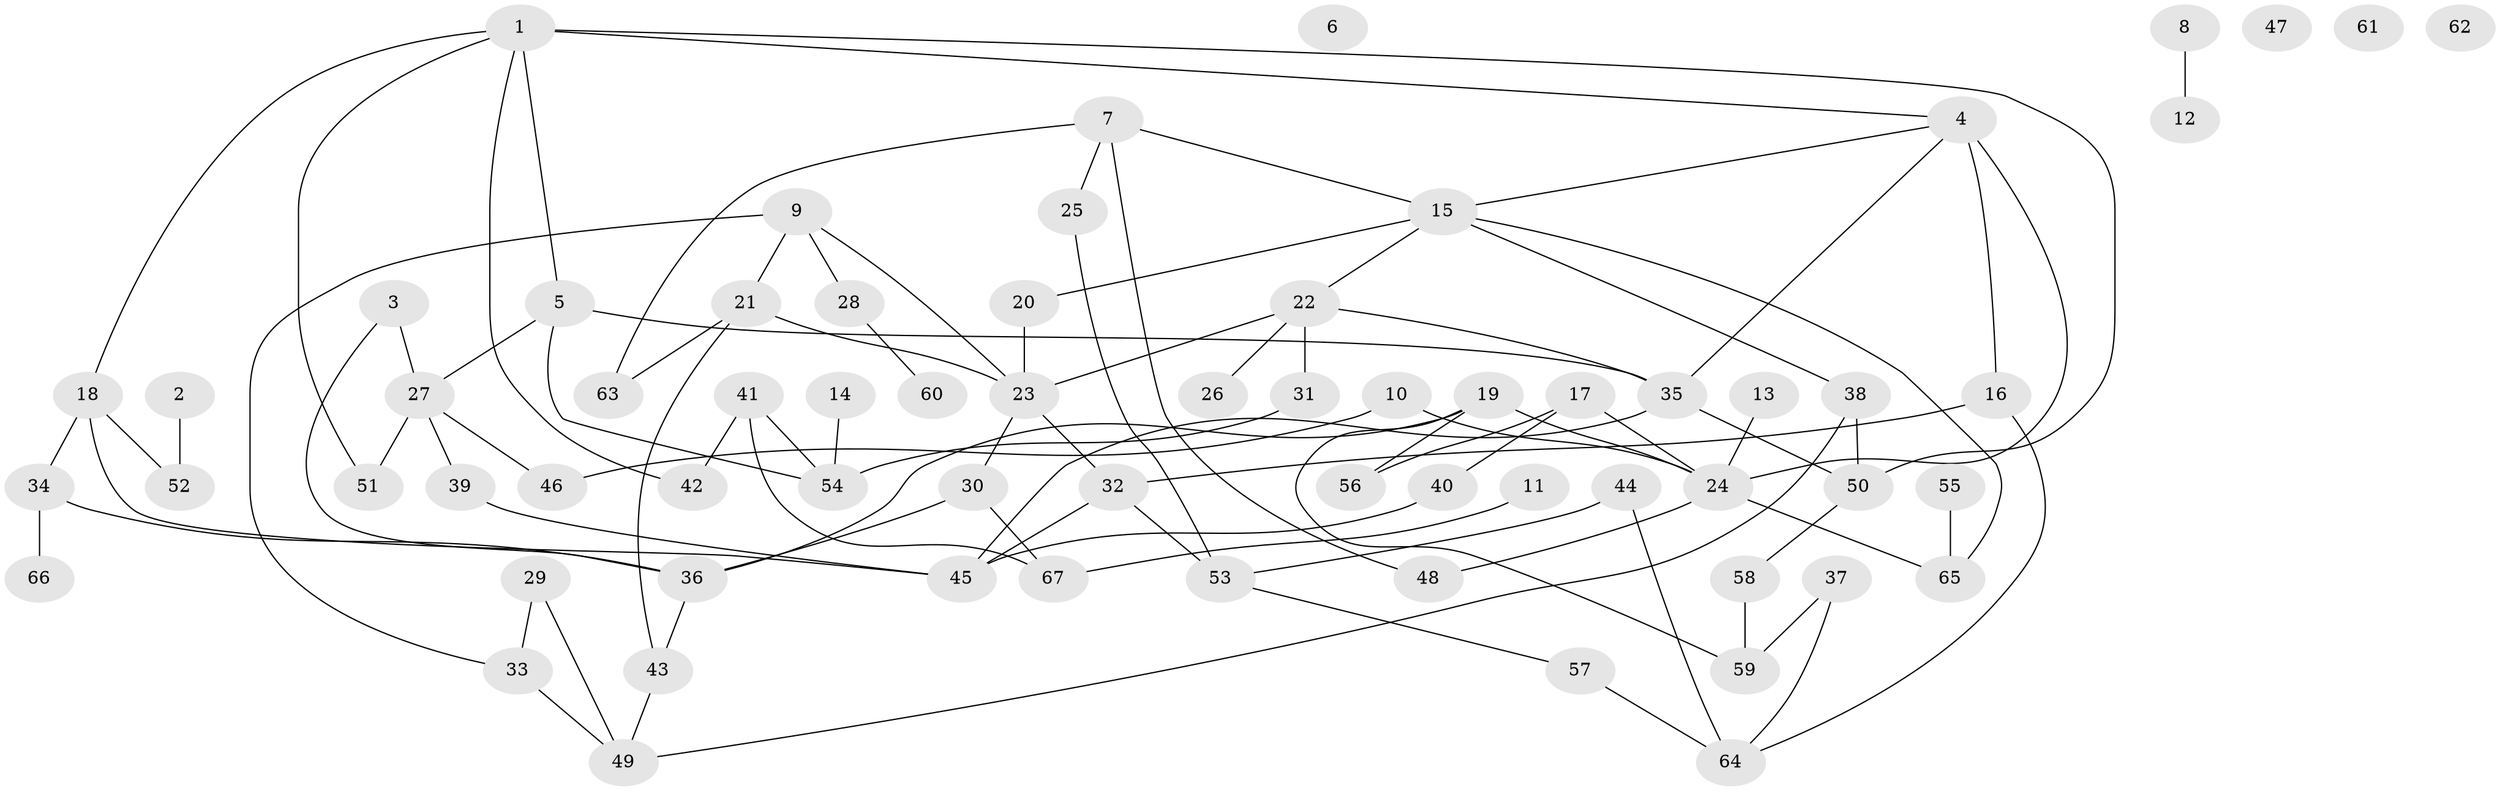 // Generated by graph-tools (version 1.1) at 2025/13/03/09/25 04:13:13]
// undirected, 67 vertices, 93 edges
graph export_dot {
graph [start="1"]
  node [color=gray90,style=filled];
  1;
  2;
  3;
  4;
  5;
  6;
  7;
  8;
  9;
  10;
  11;
  12;
  13;
  14;
  15;
  16;
  17;
  18;
  19;
  20;
  21;
  22;
  23;
  24;
  25;
  26;
  27;
  28;
  29;
  30;
  31;
  32;
  33;
  34;
  35;
  36;
  37;
  38;
  39;
  40;
  41;
  42;
  43;
  44;
  45;
  46;
  47;
  48;
  49;
  50;
  51;
  52;
  53;
  54;
  55;
  56;
  57;
  58;
  59;
  60;
  61;
  62;
  63;
  64;
  65;
  66;
  67;
  1 -- 4;
  1 -- 5;
  1 -- 18;
  1 -- 42;
  1 -- 50;
  1 -- 51;
  2 -- 52;
  3 -- 27;
  3 -- 36;
  4 -- 15;
  4 -- 16;
  4 -- 24;
  4 -- 35;
  5 -- 27;
  5 -- 35;
  5 -- 54;
  7 -- 15;
  7 -- 25;
  7 -- 48;
  7 -- 63;
  8 -- 12;
  9 -- 21;
  9 -- 23;
  9 -- 28;
  9 -- 33;
  10 -- 24;
  10 -- 46;
  11 -- 67;
  13 -- 24;
  14 -- 54;
  15 -- 20;
  15 -- 22;
  15 -- 38;
  15 -- 65;
  16 -- 32;
  16 -- 64;
  17 -- 24;
  17 -- 40;
  17 -- 56;
  18 -- 34;
  18 -- 45;
  18 -- 52;
  19 -- 24;
  19 -- 36;
  19 -- 56;
  19 -- 59;
  20 -- 23;
  21 -- 23;
  21 -- 43;
  21 -- 63;
  22 -- 23;
  22 -- 26;
  22 -- 31;
  22 -- 35;
  23 -- 30;
  23 -- 32;
  24 -- 48;
  24 -- 65;
  25 -- 53;
  27 -- 39;
  27 -- 46;
  27 -- 51;
  28 -- 60;
  29 -- 33;
  29 -- 49;
  30 -- 36;
  30 -- 67;
  31 -- 54;
  32 -- 45;
  32 -- 53;
  33 -- 49;
  34 -- 36;
  34 -- 66;
  35 -- 45;
  35 -- 50;
  36 -- 43;
  37 -- 59;
  37 -- 64;
  38 -- 49;
  38 -- 50;
  39 -- 45;
  40 -- 45;
  41 -- 42;
  41 -- 54;
  41 -- 67;
  43 -- 49;
  44 -- 53;
  44 -- 64;
  50 -- 58;
  53 -- 57;
  55 -- 65;
  57 -- 64;
  58 -- 59;
}
